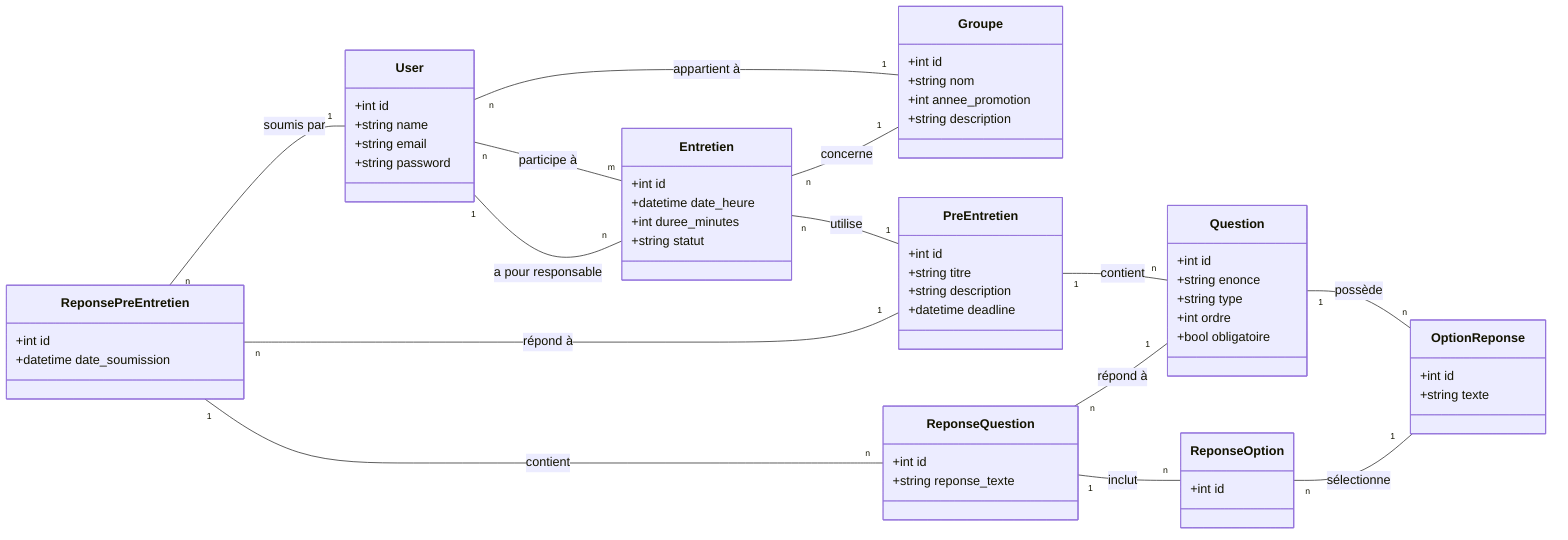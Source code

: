 classDiagram
    direction LR
    %% ===== CORE CLASSES WITHOUT PACKAGES =====
    class User {
        +int id
        +string name
        +string email
        +string password
    }
    class Groupe {
        +int id
        +string nom
        +int annee_promotion
        +string description
    }
    class PreEntretien {
        +int id
        +string titre
        +string description
        +datetime deadline
    }
    class Question {
        +int id
        +string enonce
        +string type
        +int ordre
        +bool obligatoire
    }
    class OptionReponse {
        +int id
        +string texte
    }
    class Entretien {
        +int id
        +datetime date_heure
        +int duree_minutes
        +string statut
    }
    class ReponsePreEntretien {
        +int id
        +datetime date_soumission
    }
    class ReponseQuestion {
        +int id
        +string reponse_texte
    }
    class ReponseOption {
        +int id
    }
    %% ===== RELATIONSHIPS =====
    User "n" -- "1" Groupe : appartient à
    Entretien "n" -- "1" User : a pour responsable
    User "n" -- "m" Entretien : participe à
    Entretien "n" -- "1" Groupe : concerne
    Entretien "n" -- "1" PreEntretien : utilise
    PreEntretien "1" -- "n" Question : contient
    Question "1" -- "n" OptionReponse : possède
    ReponsePreEntretien "n" -- "1" User : soumis par
    ReponsePreEntretien "n" -- "1" PreEntretien : répond à
    ReponsePreEntretien "1" -- "n" ReponseQuestion : contient
    ReponseQuestion "n" -- "1" Question : répond à
    ReponseQuestion "1" -- "n" ReponseOption : inclut
    ReponseOption "n" -- "1" OptionReponse : sélectionne